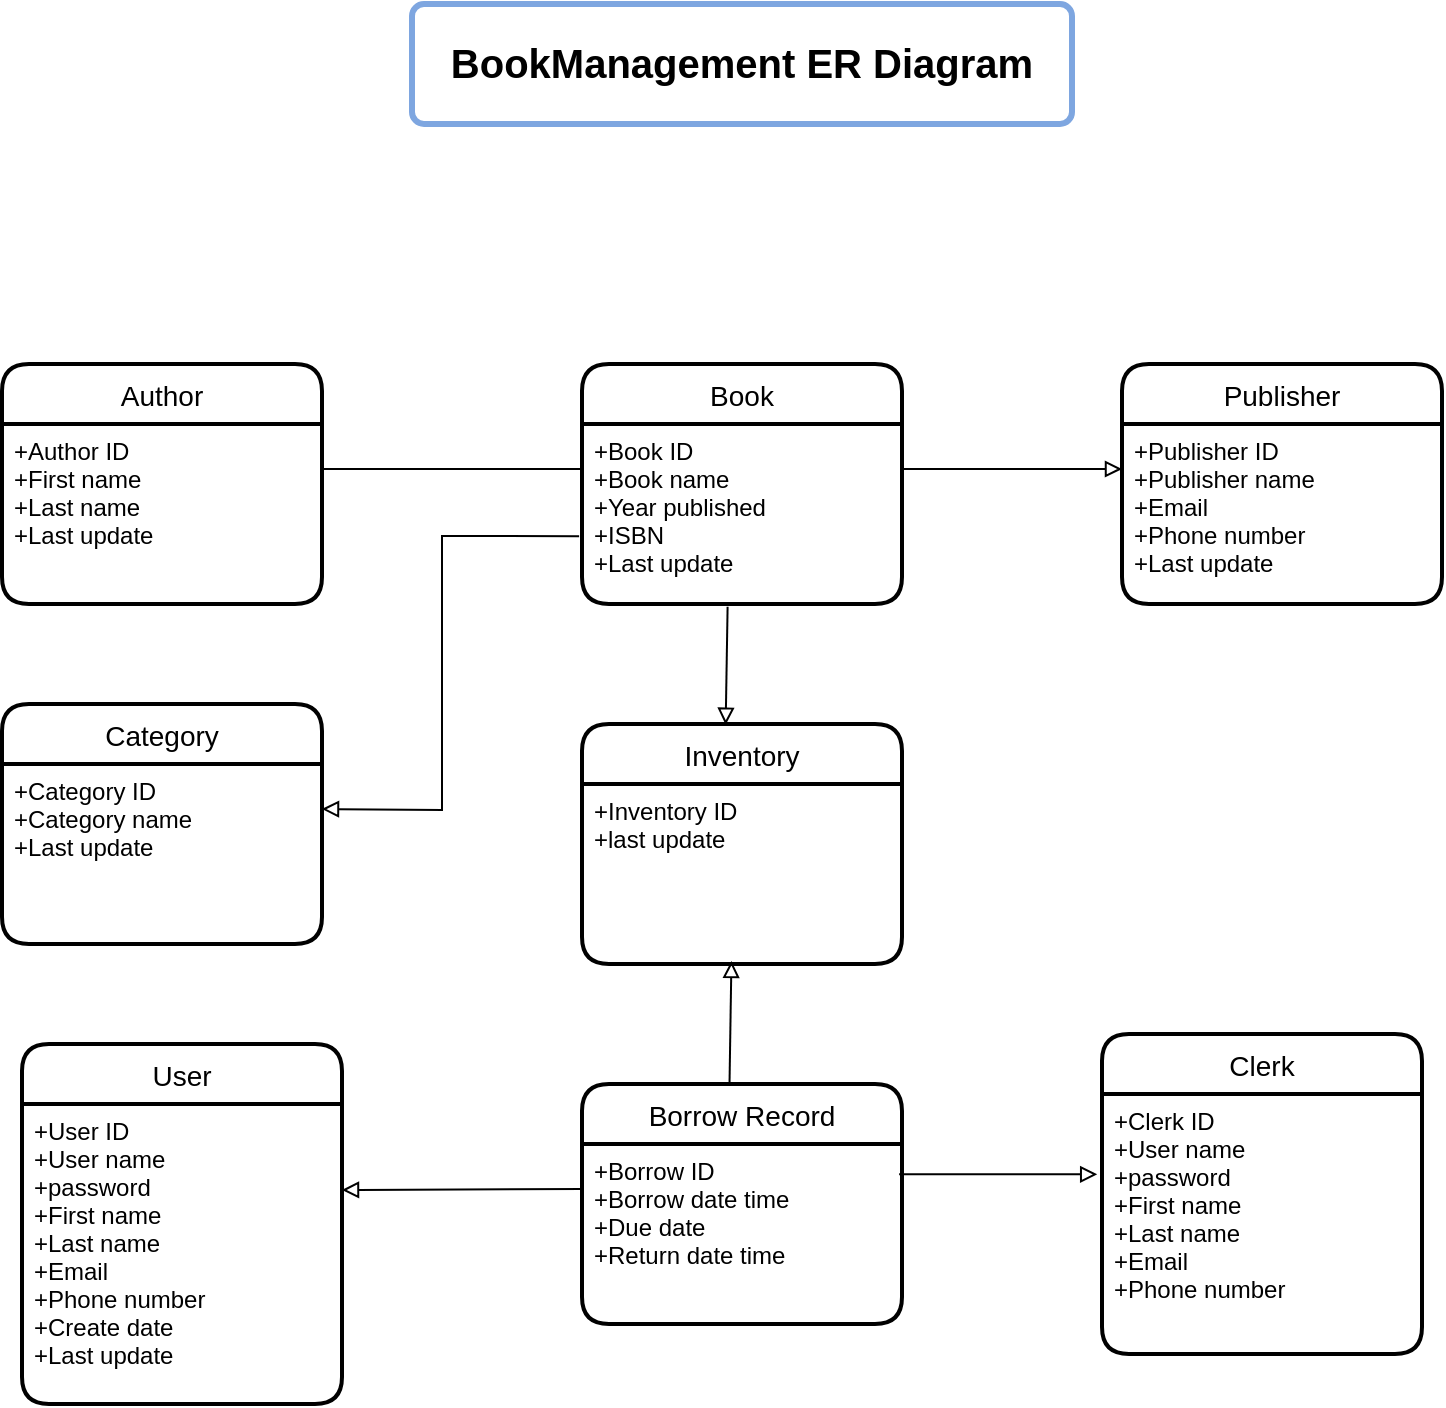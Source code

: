 <mxfile version="20.2.7" type="device"><diagram id="C8lJHbVVxdwNme86q4Gq" name="Page-1"><mxGraphModel dx="901" dy="482" grid="1" gridSize="10" guides="1" tooltips="1" connect="1" arrows="1" fold="1" page="1" pageScale="1" pageWidth="850" pageHeight="1100" math="0" shadow="0"><root><mxCell id="0"/><mxCell id="1" parent="0"/><mxCell id="vK6aNvAgapZSXNfgT14v-1" value="Author" style="swimlane;childLayout=stackLayout;horizontal=1;startSize=30;horizontalStack=0;rounded=1;fontSize=14;fontStyle=0;strokeWidth=2;resizeParent=0;resizeLast=1;shadow=0;dashed=0;align=center;" parent="1" vertex="1"><mxGeometry x="65" y="260" width="160" height="120" as="geometry"/></mxCell><mxCell id="vK6aNvAgapZSXNfgT14v-2" value="+Author ID&#10;+First name&#10;+Last name&#10;+Last update" style="align=left;strokeColor=none;fillColor=none;spacingLeft=4;fontSize=12;verticalAlign=top;resizable=0;rotatable=0;part=1;" parent="vK6aNvAgapZSXNfgT14v-1" vertex="1"><mxGeometry y="30" width="160" height="90" as="geometry"/></mxCell><mxCell id="vK6aNvAgapZSXNfgT14v-3" value="Book" style="swimlane;childLayout=stackLayout;horizontal=1;startSize=30;horizontalStack=0;rounded=1;fontSize=14;fontStyle=0;strokeWidth=2;resizeParent=0;resizeLast=1;shadow=0;dashed=0;align=center;" parent="1" vertex="1"><mxGeometry x="355" y="260" width="160" height="120" as="geometry"/></mxCell><mxCell id="vK6aNvAgapZSXNfgT14v-4" value="+Book ID&#10;+Book name&#10;+Year published&#10;+ISBN&#10;+Last update&#10;" style="align=left;strokeColor=none;fillColor=none;spacingLeft=4;fontSize=12;verticalAlign=top;resizable=0;rotatable=0;part=1;" parent="vK6aNvAgapZSXNfgT14v-3" vertex="1"><mxGeometry y="30" width="160" height="90" as="geometry"/></mxCell><mxCell id="vK6aNvAgapZSXNfgT14v-5" value="Category" style="swimlane;childLayout=stackLayout;horizontal=1;startSize=30;horizontalStack=0;rounded=1;fontSize=14;fontStyle=0;strokeWidth=2;resizeParent=0;resizeLast=1;shadow=0;dashed=0;align=center;" parent="1" vertex="1"><mxGeometry x="65" y="430" width="160" height="120" as="geometry"/></mxCell><mxCell id="vK6aNvAgapZSXNfgT14v-6" value="+Category ID&#10;+Category name&#10;+Last update" style="align=left;strokeColor=none;fillColor=none;spacingLeft=4;fontSize=12;verticalAlign=top;resizable=0;rotatable=0;part=1;" parent="vK6aNvAgapZSXNfgT14v-5" vertex="1"><mxGeometry y="30" width="160" height="90" as="geometry"/></mxCell><mxCell id="vK6aNvAgapZSXNfgT14v-7" value="User" style="swimlane;childLayout=stackLayout;horizontal=1;startSize=30;horizontalStack=0;rounded=1;fontSize=14;fontStyle=0;strokeWidth=2;resizeParent=0;resizeLast=1;shadow=0;dashed=0;align=center;" parent="1" vertex="1"><mxGeometry x="75" y="600" width="160" height="180" as="geometry"/></mxCell><mxCell id="vK6aNvAgapZSXNfgT14v-8" value="+User ID&#10;+User name&#10;+password&#10;+First name&#10;+Last name&#10;+Email&#10;+Phone number&#10;+Create date&#10;+Last update" style="align=left;strokeColor=none;fillColor=none;spacingLeft=4;fontSize=12;verticalAlign=top;resizable=0;rotatable=0;part=1;" parent="vK6aNvAgapZSXNfgT14v-7" vertex="1"><mxGeometry y="30" width="160" height="150" as="geometry"/></mxCell><mxCell id="vK6aNvAgapZSXNfgT14v-9" value="Clerk" style="swimlane;childLayout=stackLayout;horizontal=1;startSize=30;horizontalStack=0;rounded=1;fontSize=14;fontStyle=0;strokeWidth=2;resizeParent=0;resizeLast=1;shadow=0;dashed=0;align=center;" parent="1" vertex="1"><mxGeometry x="615" y="595" width="160" height="160" as="geometry"/></mxCell><mxCell id="vK6aNvAgapZSXNfgT14v-10" value="+Clerk ID&#10;+User name&#10;+password&#10;+First name&#10;+Last name&#10;+Email&#10;+Phone number" style="align=left;strokeColor=none;fillColor=none;spacingLeft=4;fontSize=12;verticalAlign=top;resizable=0;rotatable=0;part=1;" parent="vK6aNvAgapZSXNfgT14v-9" vertex="1"><mxGeometry y="30" width="160" height="130" as="geometry"/></mxCell><mxCell id="vK6aNvAgapZSXNfgT14v-11" value="Publisher" style="swimlane;childLayout=stackLayout;horizontal=1;startSize=30;horizontalStack=0;rounded=1;fontSize=14;fontStyle=0;strokeWidth=2;resizeParent=0;resizeLast=1;shadow=0;dashed=0;align=center;" parent="1" vertex="1"><mxGeometry x="625" y="260" width="160" height="120" as="geometry"/></mxCell><mxCell id="vK6aNvAgapZSXNfgT14v-12" value="+Publisher ID&#10;+Publisher name&#10;+Email&#10;+Phone number&#10;+Last update" style="align=left;strokeColor=none;fillColor=none;spacingLeft=4;fontSize=12;verticalAlign=top;resizable=0;rotatable=0;part=1;" parent="vK6aNvAgapZSXNfgT14v-11" vertex="1"><mxGeometry y="30" width="160" height="90" as="geometry"/></mxCell><mxCell id="wbOsAT2bJg1Ki49RR5wZ-2" value="Borrow Record" style="swimlane;childLayout=stackLayout;horizontal=1;startSize=30;horizontalStack=0;rounded=1;fontSize=14;fontStyle=0;strokeWidth=2;resizeParent=0;resizeLast=1;shadow=0;dashed=0;align=center;" vertex="1" parent="1"><mxGeometry x="355" y="620" width="160" height="120" as="geometry"/></mxCell><mxCell id="wbOsAT2bJg1Ki49RR5wZ-3" value="+Borrow ID&#10;+Borrow date time&#10;+Due date&#10;+Return date time" style="align=left;strokeColor=none;fillColor=none;spacingLeft=4;fontSize=12;verticalAlign=top;resizable=0;rotatable=0;part=1;" vertex="1" parent="wbOsAT2bJg1Ki49RR5wZ-2"><mxGeometry y="30" width="160" height="90" as="geometry"/></mxCell><mxCell id="wbOsAT2bJg1Ki49RR5wZ-4" value="" style="endArrow=none;html=1;rounded=0;exitX=1;exitY=0.25;exitDx=0;exitDy=0;entryX=0;entryY=0.25;entryDx=0;entryDy=0;" edge="1" parent="1" source="vK6aNvAgapZSXNfgT14v-2" target="vK6aNvAgapZSXNfgT14v-4"><mxGeometry relative="1" as="geometry"><mxPoint x="375" y="340" as="sourcePoint"/><mxPoint x="345" y="313" as="targetPoint"/></mxGeometry></mxCell><mxCell id="wbOsAT2bJg1Ki49RR5wZ-5" value="" style="endArrow=block;html=1;rounded=0;exitX=1;exitY=0.25;exitDx=0;exitDy=0;entryX=0;entryY=0.25;entryDx=0;entryDy=0;startArrow=none;startFill=0;endFill=0;" edge="1" parent="1" source="vK6aNvAgapZSXNfgT14v-4" target="vK6aNvAgapZSXNfgT14v-12"><mxGeometry relative="1" as="geometry"><mxPoint x="545" y="320" as="sourcePoint"/><mxPoint x="605" y="320" as="targetPoint"/></mxGeometry></mxCell><mxCell id="wbOsAT2bJg1Ki49RR5wZ-6" value="Inventory" style="swimlane;childLayout=stackLayout;horizontal=1;startSize=30;horizontalStack=0;rounded=1;fontSize=14;fontStyle=0;strokeWidth=2;resizeParent=0;resizeLast=1;shadow=0;dashed=0;align=center;" vertex="1" parent="1"><mxGeometry x="355" y="440" width="160" height="120" as="geometry"/></mxCell><mxCell id="wbOsAT2bJg1Ki49RR5wZ-7" value="+Inventory ID&#10;+last update" style="align=left;strokeColor=none;fillColor=none;spacingLeft=4;fontSize=12;verticalAlign=top;resizable=0;rotatable=0;part=1;" vertex="1" parent="wbOsAT2bJg1Ki49RR5wZ-6"><mxGeometry y="30" width="160" height="90" as="geometry"/></mxCell><mxCell id="wbOsAT2bJg1Ki49RR5wZ-10" value="" style="endArrow=block;html=1;rounded=0;exitX=0.455;exitY=1.015;exitDx=0;exitDy=0;exitPerimeter=0;entryX=0.449;entryY=0.003;entryDx=0;entryDy=0;entryPerimeter=0;endFill=0;" edge="1" parent="1" source="vK6aNvAgapZSXNfgT14v-4" target="wbOsAT2bJg1Ki49RR5wZ-6"><mxGeometry relative="1" as="geometry"><mxPoint x="375" y="510" as="sourcePoint"/><mxPoint x="535" y="510" as="targetPoint"/></mxGeometry></mxCell><mxCell id="wbOsAT2bJg1Ki49RR5wZ-11" value="" style="endArrow=none;html=1;rounded=0;exitX=1;exitY=0.25;exitDx=0;exitDy=0;entryX=-0.009;entryY=0.623;entryDx=0;entryDy=0;entryPerimeter=0;startArrow=block;startFill=0;" edge="1" parent="1" source="vK6aNvAgapZSXNfgT14v-6" target="vK6aNvAgapZSXNfgT14v-4"><mxGeometry relative="1" as="geometry"><mxPoint x="375" y="510" as="sourcePoint"/><mxPoint x="335" y="340" as="targetPoint"/><Array as="points"><mxPoint x="285" y="483"/><mxPoint x="285" y="346"/></Array></mxGeometry></mxCell><mxCell id="wbOsAT2bJg1Ki49RR5wZ-13" value="" style="endArrow=none;html=1;rounded=0;exitX=0.467;exitY=0.983;exitDx=0;exitDy=0;entryX=0.461;entryY=-0.005;entryDx=0;entryDy=0;entryPerimeter=0;exitPerimeter=0;startArrow=block;startFill=0;" edge="1" parent="1" source="wbOsAT2bJg1Ki49RR5wZ-7" target="wbOsAT2bJg1Ki49RR5wZ-2"><mxGeometry relative="1" as="geometry"><mxPoint x="375" y="530" as="sourcePoint"/><mxPoint x="535" y="530" as="targetPoint"/></mxGeometry></mxCell><mxCell id="wbOsAT2bJg1Ki49RR5wZ-14" value="" style="endArrow=none;html=1;rounded=0;entryX=0;entryY=0.25;entryDx=0;entryDy=0;startArrow=block;startFill=0;" edge="1" parent="1" target="wbOsAT2bJg1Ki49RR5wZ-3"><mxGeometry relative="1" as="geometry"><mxPoint x="235" y="673" as="sourcePoint"/><mxPoint x="345" y="675" as="targetPoint"/></mxGeometry></mxCell><mxCell id="wbOsAT2bJg1Ki49RR5wZ-15" value="" style="endArrow=block;html=1;rounded=0;entryX=-0.015;entryY=0.309;entryDx=0;entryDy=0;entryPerimeter=0;exitX=0.991;exitY=0.168;exitDx=0;exitDy=0;exitPerimeter=0;endFill=0;" edge="1" parent="1" source="wbOsAT2bJg1Ki49RR5wZ-3" target="vK6aNvAgapZSXNfgT14v-10"><mxGeometry relative="1" as="geometry"><mxPoint x="545" y="670" as="sourcePoint"/><mxPoint x="535" y="600" as="targetPoint"/></mxGeometry></mxCell><mxCell id="wbOsAT2bJg1Ki49RR5wZ-16" value="&lt;h2&gt;&lt;font style=&quot;font-size: 20px;&quot;&gt;BookManagement ER Diagram&lt;/font&gt;&lt;/h2&gt;" style="rounded=1;arcSize=10;whiteSpace=wrap;html=1;align=center;strokeWidth=3;strokeColor=#7EA6E0;" vertex="1" parent="1"><mxGeometry x="270" y="80" width="330" height="60" as="geometry"/></mxCell></root></mxGraphModel></diagram></mxfile>